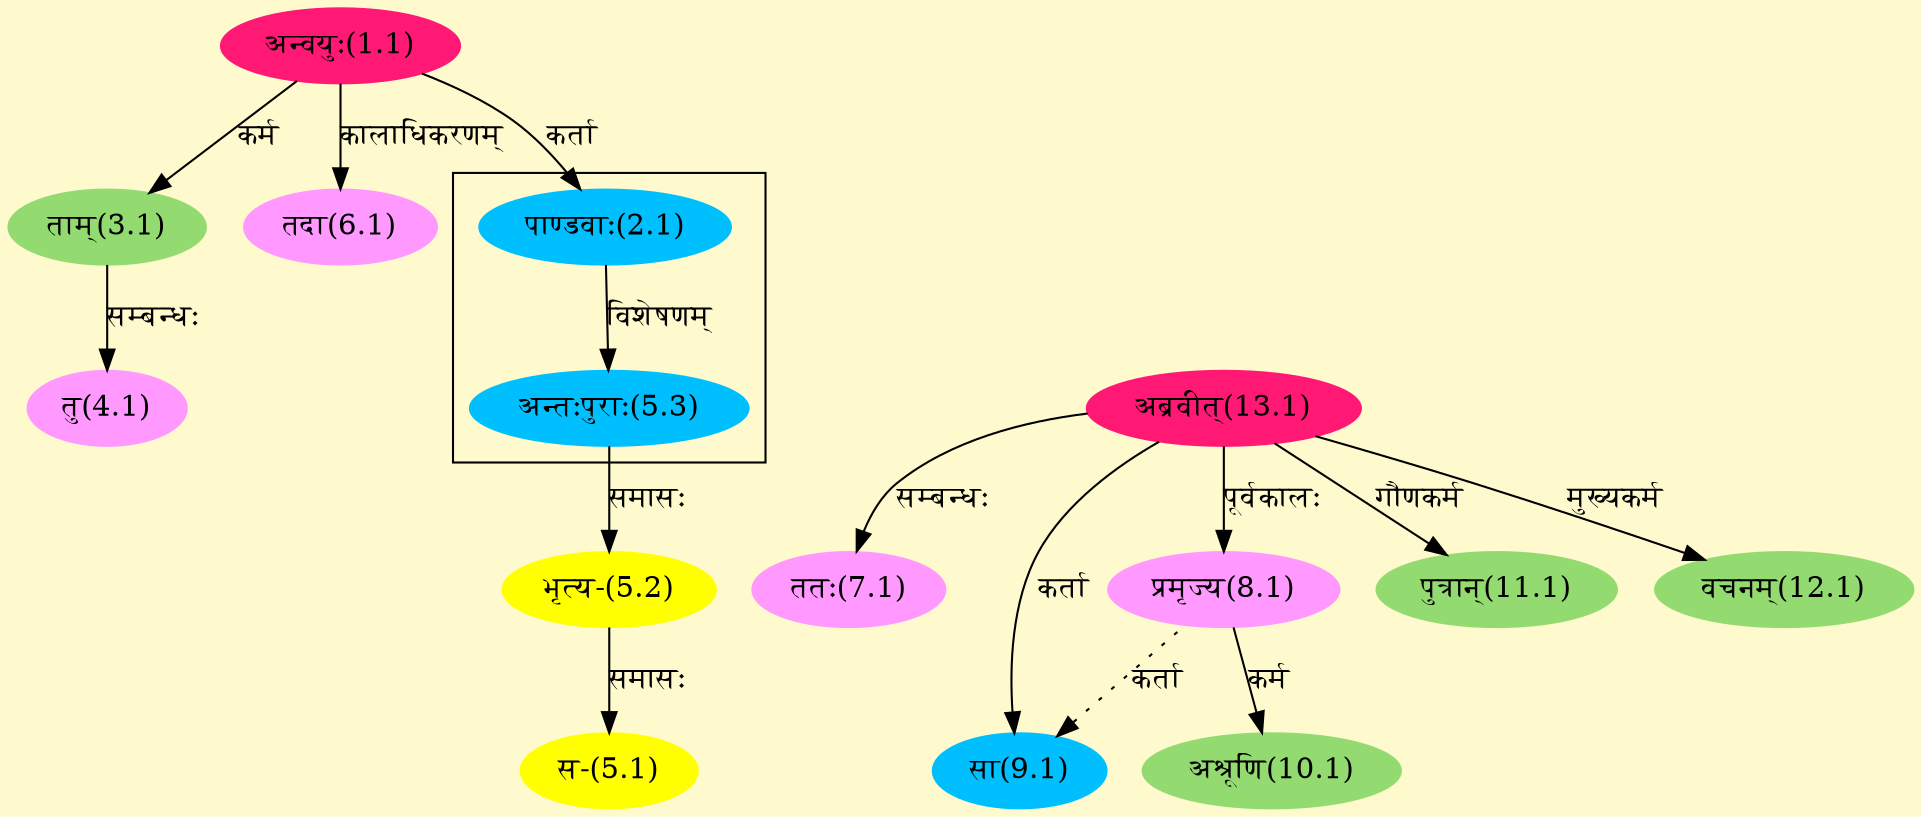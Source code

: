 digraph G{
rankdir=BT;
 compound=true;
 bgcolor="lemonchiffon1";

subgraph cluster_1{
Node5_3 [style=filled, color="#00BFFF" label = "अन्तःपुराः(5.3)"]
Node2_1 [style=filled, color="#00BFFF" label = "पाण्डवाः(2.1)"]

}
Node1_1 [style=filled, color="#FF1975" label = "अन्वयुः(1.1)"]
Node2_1 [style=filled, color="#00BFFF" label = "पाण्डवाः(2.1)"]
Node [style=filled, color="" label = "()"]
Node3_1 [style=filled, color="#93DB70" label = "ताम्(3.1)"]
Node4_1 [style=filled, color="#FF99FF" label = "तु(4.1)"]
Node5_1 [style=filled, color="#FFFF00" label = "स-(5.1)"]
Node5_2 [style=filled, color="#FFFF00" label = "भृत्य-(5.2)"]
Node5_3 [style=filled, color="#00BFFF" label = "अन्तःपुराः(5.3)"]
Node6_1 [style=filled, color="#FF99FF" label = "तदा(6.1)"]
Node7_1 [style=filled, color="#FF99FF" label = "ततः(7.1)"]
Node13_1 [style=filled, color="#FF1975" label = "अब्रवीत्(13.1)"]
Node8_1 [style=filled, color="#FF99FF" label = "प्रमृज्य(8.1)"]
Node9_1 [style=filled, color="#00BFFF" label = "सा(9.1)"]
Node10_1 [style=filled, color="#93DB70" label = "अश्रूणि(10.1)"]
Node11_1 [style=filled, color="#93DB70" label = "पुत्रान्(11.1)"]
Node12_1 [style=filled, color="#93DB70" label = "वचनम्(12.1)"]
/* Start of Relations section */

Node2_1 -> Node1_1 [  label="कर्ता"  dir="back" ]
Node3_1 -> Node1_1 [  label="कर्म"  dir="back" ]
Node4_1 -> Node3_1 [  label="सम्बन्धः"  dir="back" ]
Node5_1 -> Node5_2 [  label="समासः"  dir="back" ]
Node5_2 -> Node5_3 [  label="समासः"  dir="back" ]
Node5_3 -> Node2_1 [  label="विशेषणम्"  dir="back" ]
Node6_1 -> Node1_1 [  label="कालाधिकरणम्"  dir="back" ]
Node7_1 -> Node13_1 [  label="सम्बन्धः"  dir="back" ]
Node8_1 -> Node13_1 [  label="पूर्वकालः"  dir="back" ]
Node9_1 -> Node13_1 [  label="कर्ता"  dir="back" ]
Node9_1 -> Node8_1 [ style=dotted label="कर्ता"  dir="back" ]
Node10_1 -> Node8_1 [  label="कर्म"  dir="back" ]
Node11_1 -> Node13_1 [  label="गौणकर्म"  dir="back" ]
Node12_1 -> Node13_1 [  label="मुख्यकर्म"  dir="back" ]
}
